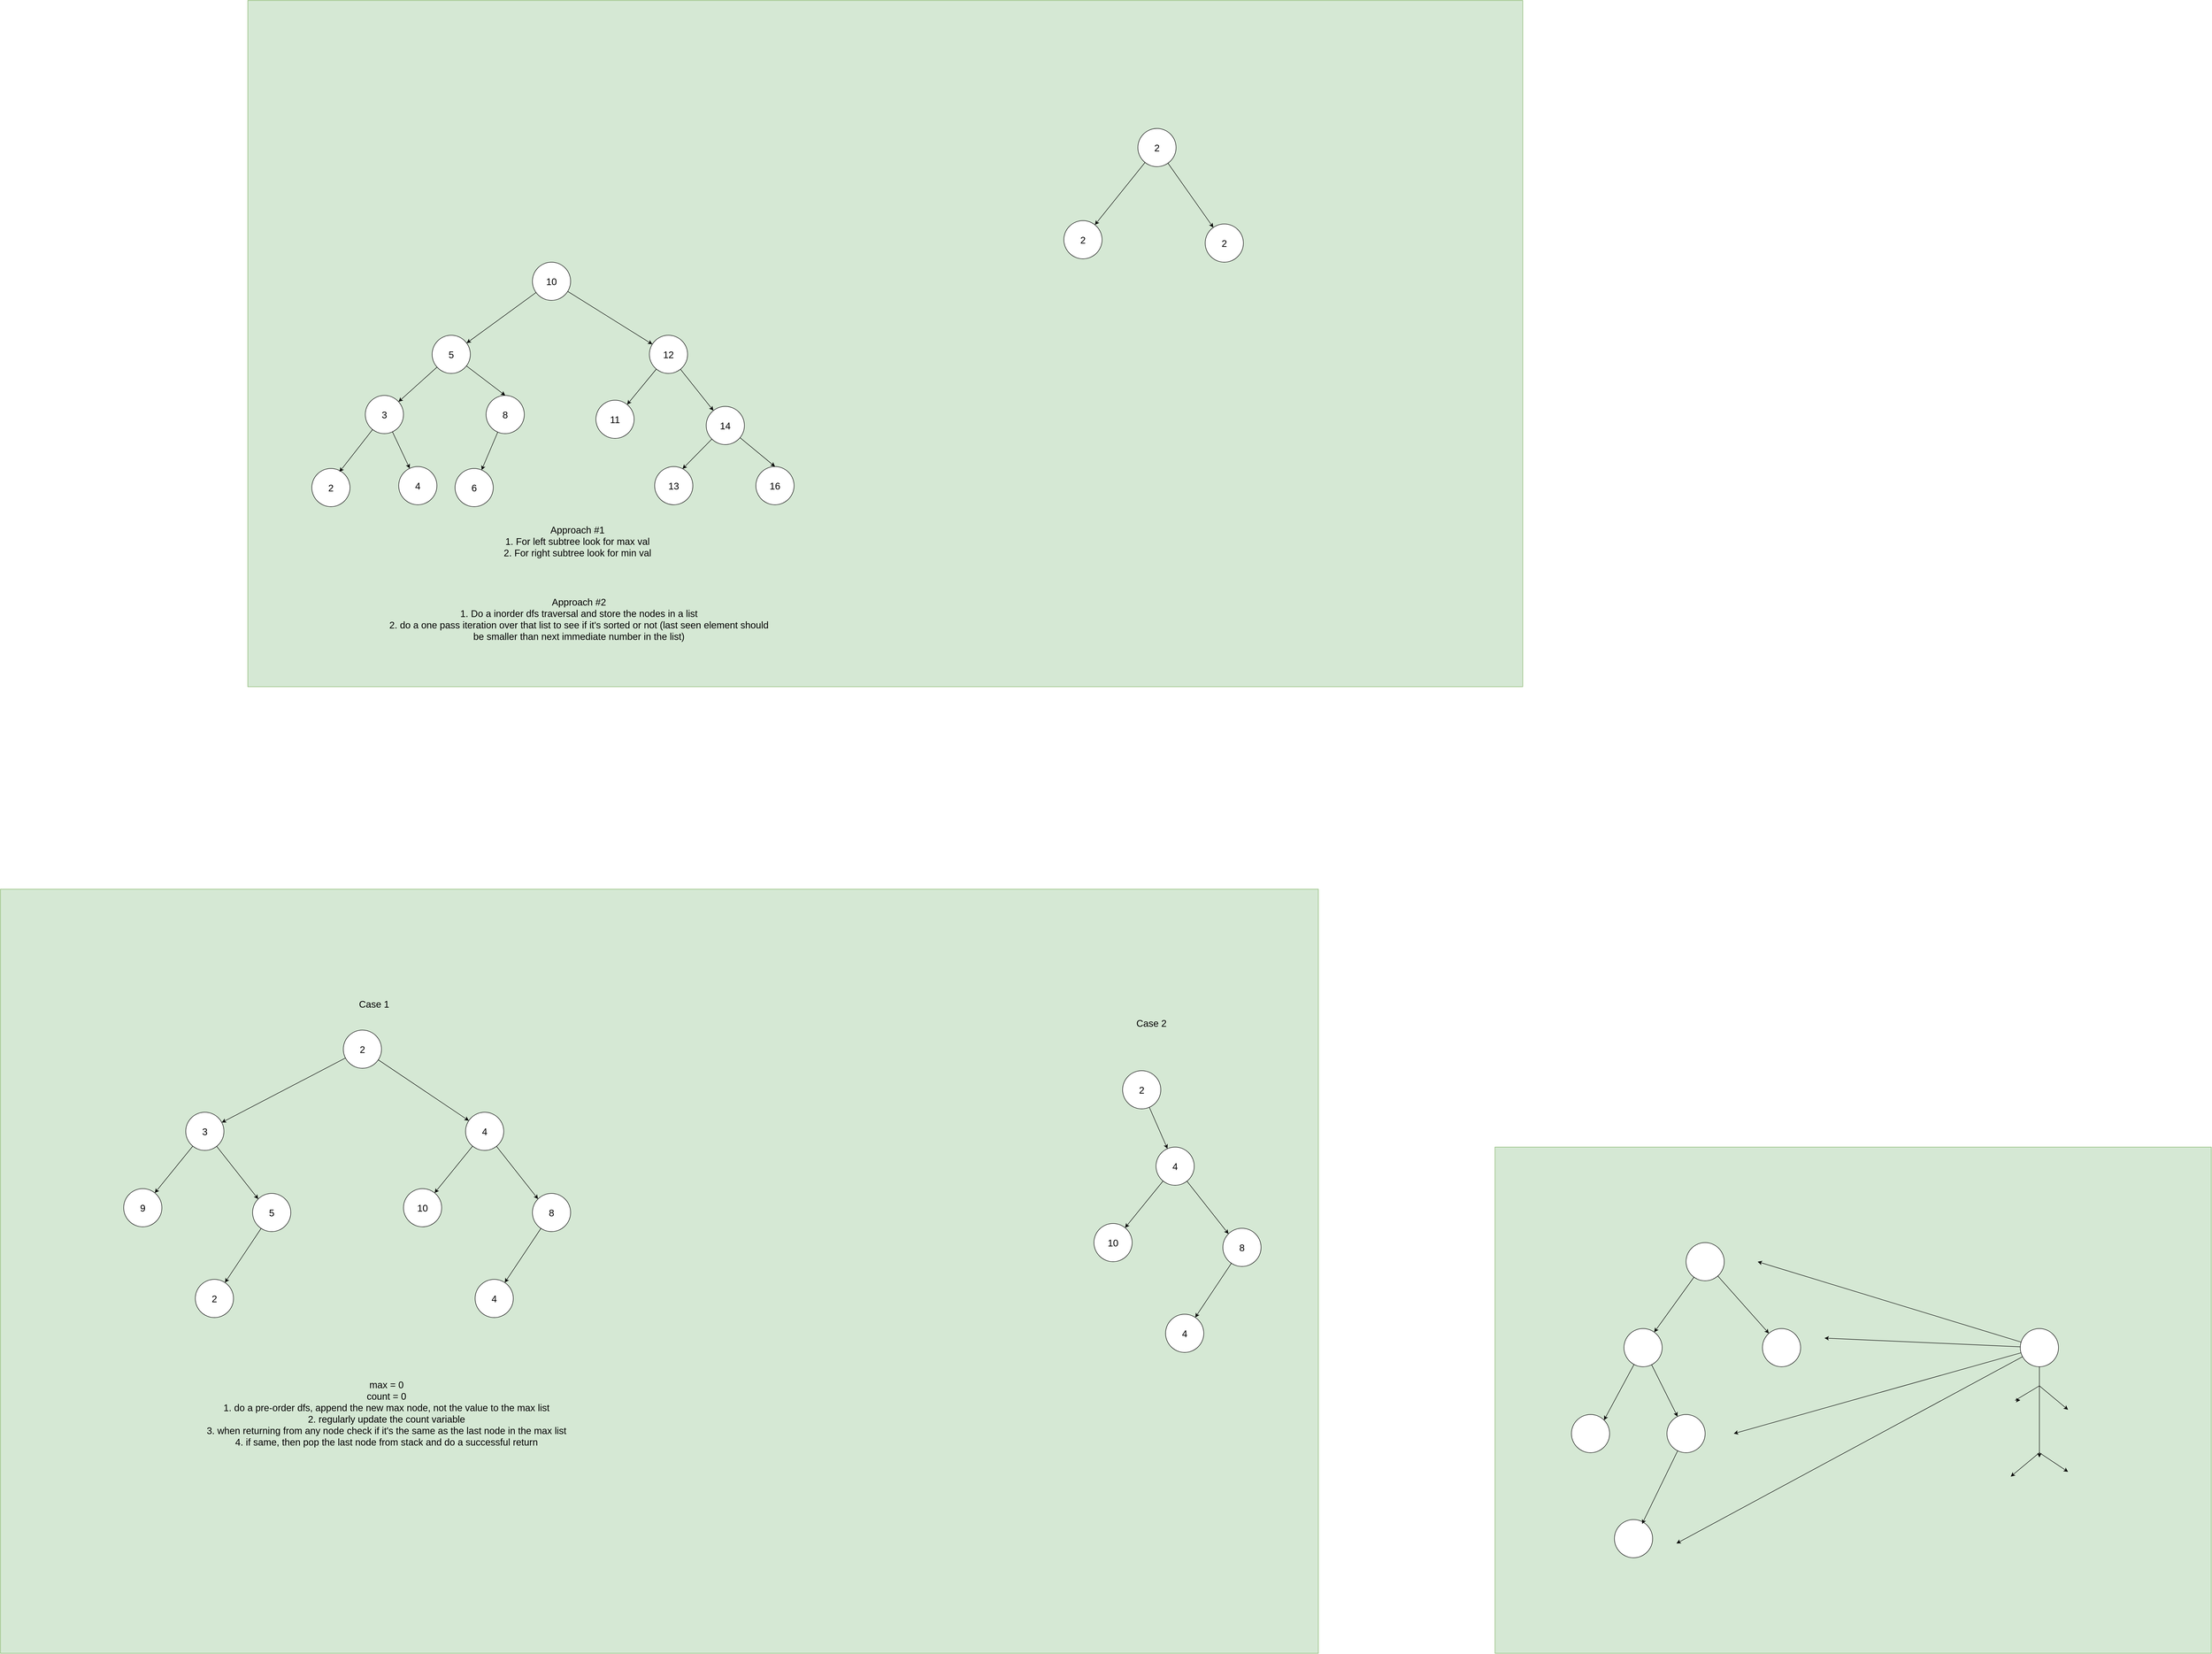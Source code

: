 <mxfile version="28.1.0">
  <diagram name="Page-1" id="-V5eyUZUevWGcDfwCRki">
    <mxGraphModel dx="5026" dy="3566" grid="0" gridSize="10" guides="1" tooltips="1" connect="1" arrows="1" fold="1" page="0" pageScale="1" pageWidth="827" pageHeight="1169" math="0" shadow="0">
      <root>
        <mxCell id="0" />
        <mxCell id="1" parent="0" />
        <mxCell id="ocrkSPp6K2ap7oZUDr7T-26" value="" style="rounded=0;whiteSpace=wrap;html=1;fillColor=#d5e8d4;strokeColor=#82b366;" vertex="1" parent="1">
          <mxGeometry x="-290" y="-90" width="1500" height="1060" as="geometry" />
        </mxCell>
        <mxCell id="ocrkSPp6K2ap7oZUDr7T-8" style="edgeStyle=none;rounded=0;orthogonalLoop=1;jettySize=auto;html=1;" edge="1" parent="1" source="ocrkSPp6K2ap7oZUDr7T-1" target="ocrkSPp6K2ap7oZUDr7T-2">
          <mxGeometry relative="1" as="geometry" />
        </mxCell>
        <mxCell id="ocrkSPp6K2ap7oZUDr7T-9" style="edgeStyle=none;rounded=0;orthogonalLoop=1;jettySize=auto;html=1;" edge="1" parent="1" source="ocrkSPp6K2ap7oZUDr7T-1" target="ocrkSPp6K2ap7oZUDr7T-3">
          <mxGeometry relative="1" as="geometry" />
        </mxCell>
        <mxCell id="ocrkSPp6K2ap7oZUDr7T-1" value="" style="ellipse;whiteSpace=wrap;html=1;aspect=fixed;" vertex="1" parent="1">
          <mxGeometry x="110" y="110" width="80" height="80" as="geometry" />
        </mxCell>
        <mxCell id="ocrkSPp6K2ap7oZUDr7T-10" style="edgeStyle=none;rounded=0;orthogonalLoop=1;jettySize=auto;html=1;entryX=1;entryY=0;entryDx=0;entryDy=0;" edge="1" parent="1" source="ocrkSPp6K2ap7oZUDr7T-2" target="ocrkSPp6K2ap7oZUDr7T-4">
          <mxGeometry relative="1" as="geometry" />
        </mxCell>
        <mxCell id="ocrkSPp6K2ap7oZUDr7T-11" style="edgeStyle=none;rounded=0;orthogonalLoop=1;jettySize=auto;html=1;" edge="1" parent="1" source="ocrkSPp6K2ap7oZUDr7T-2" target="ocrkSPp6K2ap7oZUDr7T-5">
          <mxGeometry relative="1" as="geometry" />
        </mxCell>
        <mxCell id="ocrkSPp6K2ap7oZUDr7T-2" value="" style="ellipse;whiteSpace=wrap;html=1;aspect=fixed;" vertex="1" parent="1">
          <mxGeometry x="-20" y="290" width="80" height="80" as="geometry" />
        </mxCell>
        <mxCell id="ocrkSPp6K2ap7oZUDr7T-3" value="" style="ellipse;whiteSpace=wrap;html=1;aspect=fixed;" vertex="1" parent="1">
          <mxGeometry x="270" y="290" width="80" height="80" as="geometry" />
        </mxCell>
        <mxCell id="ocrkSPp6K2ap7oZUDr7T-4" value="" style="ellipse;whiteSpace=wrap;html=1;aspect=fixed;" vertex="1" parent="1">
          <mxGeometry x="-130" y="470" width="80" height="80" as="geometry" />
        </mxCell>
        <mxCell id="ocrkSPp6K2ap7oZUDr7T-5" value="" style="ellipse;whiteSpace=wrap;html=1;aspect=fixed;" vertex="1" parent="1">
          <mxGeometry x="70" y="470" width="80" height="80" as="geometry" />
        </mxCell>
        <mxCell id="ocrkSPp6K2ap7oZUDr7T-6" value="" style="ellipse;whiteSpace=wrap;html=1;aspect=fixed;" vertex="1" parent="1">
          <mxGeometry x="-40" y="690" width="80" height="80" as="geometry" />
        </mxCell>
        <mxCell id="ocrkSPp6K2ap7oZUDr7T-12" style="edgeStyle=none;rounded=0;orthogonalLoop=1;jettySize=auto;html=1;entryX=0.725;entryY=0.113;entryDx=0;entryDy=0;entryPerimeter=0;" edge="1" parent="1" source="ocrkSPp6K2ap7oZUDr7T-5" target="ocrkSPp6K2ap7oZUDr7T-6">
          <mxGeometry relative="1" as="geometry" />
        </mxCell>
        <mxCell id="ocrkSPp6K2ap7oZUDr7T-14" style="edgeStyle=none;rounded=0;orthogonalLoop=1;jettySize=auto;html=1;" edge="1" parent="1" source="ocrkSPp6K2ap7oZUDr7T-13">
          <mxGeometry relative="1" as="geometry">
            <mxPoint x="850" y="560" as="targetPoint" />
          </mxGeometry>
        </mxCell>
        <mxCell id="ocrkSPp6K2ap7oZUDr7T-21" style="edgeStyle=none;rounded=0;orthogonalLoop=1;jettySize=auto;html=1;" edge="1" parent="1" source="ocrkSPp6K2ap7oZUDr7T-13">
          <mxGeometry relative="1" as="geometry">
            <mxPoint x="400" y="310" as="targetPoint" />
          </mxGeometry>
        </mxCell>
        <mxCell id="ocrkSPp6K2ap7oZUDr7T-22" style="edgeStyle=none;rounded=0;orthogonalLoop=1;jettySize=auto;html=1;" edge="1" parent="1" source="ocrkSPp6K2ap7oZUDr7T-13">
          <mxGeometry relative="1" as="geometry">
            <mxPoint x="210" y="510" as="targetPoint" />
          </mxGeometry>
        </mxCell>
        <mxCell id="ocrkSPp6K2ap7oZUDr7T-23" style="edgeStyle=none;rounded=0;orthogonalLoop=1;jettySize=auto;html=1;" edge="1" parent="1" source="ocrkSPp6K2ap7oZUDr7T-13">
          <mxGeometry relative="1" as="geometry">
            <mxPoint x="90" y="740" as="targetPoint" />
          </mxGeometry>
        </mxCell>
        <mxCell id="ocrkSPp6K2ap7oZUDr7T-24" style="edgeStyle=none;rounded=0;orthogonalLoop=1;jettySize=auto;html=1;" edge="1" parent="1" source="ocrkSPp6K2ap7oZUDr7T-13">
          <mxGeometry relative="1" as="geometry">
            <mxPoint x="260" y="150" as="targetPoint" />
          </mxGeometry>
        </mxCell>
        <mxCell id="ocrkSPp6K2ap7oZUDr7T-13" value="" style="ellipse;whiteSpace=wrap;html=1;aspect=fixed;" vertex="1" parent="1">
          <mxGeometry x="810" y="290" width="80" height="80" as="geometry" />
        </mxCell>
        <mxCell id="ocrkSPp6K2ap7oZUDr7T-15" style="edgeStyle=none;rounded=0;orthogonalLoop=1;jettySize=auto;html=1;" edge="1" parent="1">
          <mxGeometry relative="1" as="geometry">
            <mxPoint x="810" y="440" as="targetPoint" />
            <mxPoint x="850" y="410" as="sourcePoint" />
            <Array as="points">
              <mxPoint x="800" y="440" />
            </Array>
          </mxGeometry>
        </mxCell>
        <mxCell id="ocrkSPp6K2ap7oZUDr7T-17" style="edgeStyle=none;rounded=0;orthogonalLoop=1;jettySize=auto;html=1;" edge="1" parent="1">
          <mxGeometry relative="1" as="geometry">
            <mxPoint x="910" y="460" as="targetPoint" />
            <mxPoint x="850" y="410" as="sourcePoint" />
          </mxGeometry>
        </mxCell>
        <mxCell id="ocrkSPp6K2ap7oZUDr7T-19" style="edgeStyle=none;rounded=0;orthogonalLoop=1;jettySize=auto;html=1;" edge="1" parent="1">
          <mxGeometry relative="1" as="geometry">
            <mxPoint x="790" y="600" as="targetPoint" />
            <mxPoint x="850" y="550" as="sourcePoint" />
          </mxGeometry>
        </mxCell>
        <mxCell id="ocrkSPp6K2ap7oZUDr7T-20" style="edgeStyle=none;rounded=0;orthogonalLoop=1;jettySize=auto;html=1;" edge="1" parent="1">
          <mxGeometry relative="1" as="geometry">
            <mxPoint x="910" y="590" as="targetPoint" />
            <mxPoint x="850" y="550" as="sourcePoint" />
          </mxGeometry>
        </mxCell>
        <mxCell id="ocrkSPp6K2ap7oZUDr7T-27" value="" style="rounded=0;whiteSpace=wrap;html=1;fillColor=#d5e8d4;strokeColor=#82b366;movable=0;resizable=0;rotatable=0;deletable=0;editable=0;locked=1;connectable=0;" vertex="1" parent="1">
          <mxGeometry x="-3420" y="-630" width="2760" height="1600" as="geometry" />
        </mxCell>
        <mxCell id="ocrkSPp6K2ap7oZUDr7T-40" value="" style="group" vertex="1" connectable="0" parent="1">
          <mxGeometry x="-1130" y="-250" width="350" height="590" as="geometry" />
        </mxCell>
        <mxCell id="ocrkSPp6K2ap7oZUDr7T-33" style="edgeStyle=none;rounded=0;orthogonalLoop=1;jettySize=auto;html=1;" edge="1" parent="ocrkSPp6K2ap7oZUDr7T-40" source="ocrkSPp6K2ap7oZUDr7T-28" target="ocrkSPp6K2ap7oZUDr7T-29">
          <mxGeometry relative="1" as="geometry" />
        </mxCell>
        <mxCell id="ocrkSPp6K2ap7oZUDr7T-28" value="&lt;font style=&quot;font-size: 20px;&quot;&gt;2&lt;/font&gt;" style="ellipse;whiteSpace=wrap;html=1;aspect=fixed;" vertex="1" parent="ocrkSPp6K2ap7oZUDr7T-40">
          <mxGeometry x="60" width="80" height="80" as="geometry" />
        </mxCell>
        <mxCell id="ocrkSPp6K2ap7oZUDr7T-35" style="edgeStyle=none;rounded=0;orthogonalLoop=1;jettySize=auto;html=1;" edge="1" parent="ocrkSPp6K2ap7oZUDr7T-40" source="ocrkSPp6K2ap7oZUDr7T-29" target="ocrkSPp6K2ap7oZUDr7T-30">
          <mxGeometry relative="1" as="geometry" />
        </mxCell>
        <mxCell id="ocrkSPp6K2ap7oZUDr7T-36" style="edgeStyle=none;rounded=0;orthogonalLoop=1;jettySize=auto;html=1;entryX=0;entryY=0;entryDx=0;entryDy=0;" edge="1" parent="ocrkSPp6K2ap7oZUDr7T-40" source="ocrkSPp6K2ap7oZUDr7T-29" target="ocrkSPp6K2ap7oZUDr7T-31">
          <mxGeometry relative="1" as="geometry" />
        </mxCell>
        <mxCell id="ocrkSPp6K2ap7oZUDr7T-29" value="4" style="ellipse;whiteSpace=wrap;html=1;aspect=fixed;fontSize=20;" vertex="1" parent="ocrkSPp6K2ap7oZUDr7T-40">
          <mxGeometry x="130" y="160" width="80" height="80" as="geometry" />
        </mxCell>
        <mxCell id="ocrkSPp6K2ap7oZUDr7T-30" value="10" style="ellipse;whiteSpace=wrap;html=1;aspect=fixed;fontSize=20;" vertex="1" parent="ocrkSPp6K2ap7oZUDr7T-40">
          <mxGeometry y="320" width="80" height="80" as="geometry" />
        </mxCell>
        <mxCell id="ocrkSPp6K2ap7oZUDr7T-34" style="edgeStyle=none;rounded=0;orthogonalLoop=1;jettySize=auto;html=1;" edge="1" parent="ocrkSPp6K2ap7oZUDr7T-40" source="ocrkSPp6K2ap7oZUDr7T-31" target="ocrkSPp6K2ap7oZUDr7T-32">
          <mxGeometry relative="1" as="geometry" />
        </mxCell>
        <mxCell id="ocrkSPp6K2ap7oZUDr7T-31" value="8" style="ellipse;whiteSpace=wrap;html=1;aspect=fixed;fontSize=20;" vertex="1" parent="ocrkSPp6K2ap7oZUDr7T-40">
          <mxGeometry x="270" y="330" width="80" height="80" as="geometry" />
        </mxCell>
        <mxCell id="ocrkSPp6K2ap7oZUDr7T-32" value="4" style="ellipse;whiteSpace=wrap;html=1;aspect=fixed;fontSize=20;" vertex="1" parent="ocrkSPp6K2ap7oZUDr7T-40">
          <mxGeometry x="150" y="510" width="80" height="80" as="geometry" />
        </mxCell>
        <mxCell id="ocrkSPp6K2ap7oZUDr7T-42" style="edgeStyle=none;rounded=0;orthogonalLoop=1;jettySize=auto;html=1;" edge="1" parent="1" source="ocrkSPp6K2ap7oZUDr7T-43" target="ocrkSPp6K2ap7oZUDr7T-46">
          <mxGeometry relative="1" as="geometry" />
        </mxCell>
        <mxCell id="ocrkSPp6K2ap7oZUDr7T-60" style="edgeStyle=none;rounded=0;orthogonalLoop=1;jettySize=auto;html=1;fontFamily=Helvetica;fontSize=12;fontColor=default;" edge="1" parent="1" source="ocrkSPp6K2ap7oZUDr7T-43" target="ocrkSPp6K2ap7oZUDr7T-55">
          <mxGeometry relative="1" as="geometry" />
        </mxCell>
        <mxCell id="ocrkSPp6K2ap7oZUDr7T-43" value="&lt;font style=&quot;font-size: 20px;&quot;&gt;2&lt;/font&gt;" style="ellipse;whiteSpace=wrap;html=1;aspect=fixed;" vertex="1" parent="1">
          <mxGeometry x="-2702" y="-335" width="80" height="80" as="geometry" />
        </mxCell>
        <mxCell id="ocrkSPp6K2ap7oZUDr7T-51" value="" style="group" vertex="1" connectable="0" parent="1">
          <mxGeometry x="-2576" y="-163" width="350" height="430" as="geometry" />
        </mxCell>
        <mxCell id="ocrkSPp6K2ap7oZUDr7T-44" style="edgeStyle=none;rounded=0;orthogonalLoop=1;jettySize=auto;html=1;" edge="1" parent="ocrkSPp6K2ap7oZUDr7T-51" source="ocrkSPp6K2ap7oZUDr7T-46" target="ocrkSPp6K2ap7oZUDr7T-47">
          <mxGeometry relative="1" as="geometry" />
        </mxCell>
        <mxCell id="ocrkSPp6K2ap7oZUDr7T-45" style="edgeStyle=none;rounded=0;orthogonalLoop=1;jettySize=auto;html=1;entryX=0;entryY=0;entryDx=0;entryDy=0;" edge="1" parent="ocrkSPp6K2ap7oZUDr7T-51" source="ocrkSPp6K2ap7oZUDr7T-46" target="ocrkSPp6K2ap7oZUDr7T-49">
          <mxGeometry relative="1" as="geometry" />
        </mxCell>
        <mxCell id="ocrkSPp6K2ap7oZUDr7T-46" value="4" style="ellipse;whiteSpace=wrap;html=1;aspect=fixed;fontSize=20;" vertex="1" parent="ocrkSPp6K2ap7oZUDr7T-51">
          <mxGeometry x="130" width="80" height="80" as="geometry" />
        </mxCell>
        <mxCell id="ocrkSPp6K2ap7oZUDr7T-47" value="10" style="ellipse;whiteSpace=wrap;html=1;aspect=fixed;fontSize=20;" vertex="1" parent="ocrkSPp6K2ap7oZUDr7T-51">
          <mxGeometry y="160" width="80" height="80" as="geometry" />
        </mxCell>
        <mxCell id="ocrkSPp6K2ap7oZUDr7T-48" style="edgeStyle=none;rounded=0;orthogonalLoop=1;jettySize=auto;html=1;" edge="1" parent="ocrkSPp6K2ap7oZUDr7T-51" source="ocrkSPp6K2ap7oZUDr7T-49" target="ocrkSPp6K2ap7oZUDr7T-50">
          <mxGeometry relative="1" as="geometry" />
        </mxCell>
        <mxCell id="ocrkSPp6K2ap7oZUDr7T-49" value="8" style="ellipse;whiteSpace=wrap;html=1;aspect=fixed;fontSize=20;" vertex="1" parent="ocrkSPp6K2ap7oZUDr7T-51">
          <mxGeometry x="270" y="170" width="80" height="80" as="geometry" />
        </mxCell>
        <mxCell id="ocrkSPp6K2ap7oZUDr7T-50" value="4" style="ellipse;whiteSpace=wrap;html=1;aspect=fixed;fontSize=20;" vertex="1" parent="ocrkSPp6K2ap7oZUDr7T-51">
          <mxGeometry x="150" y="350" width="80" height="80" as="geometry" />
        </mxCell>
        <mxCell id="ocrkSPp6K2ap7oZUDr7T-53" style="edgeStyle=none;rounded=0;orthogonalLoop=1;jettySize=auto;html=1;" edge="1" parent="1" source="ocrkSPp6K2ap7oZUDr7T-55" target="ocrkSPp6K2ap7oZUDr7T-56">
          <mxGeometry relative="1" as="geometry" />
        </mxCell>
        <mxCell id="ocrkSPp6K2ap7oZUDr7T-54" style="edgeStyle=none;rounded=0;orthogonalLoop=1;jettySize=auto;html=1;entryX=0;entryY=0;entryDx=0;entryDy=0;" edge="1" parent="1" source="ocrkSPp6K2ap7oZUDr7T-55" target="ocrkSPp6K2ap7oZUDr7T-58">
          <mxGeometry relative="1" as="geometry" />
        </mxCell>
        <mxCell id="ocrkSPp6K2ap7oZUDr7T-55" value="3" style="ellipse;whiteSpace=wrap;html=1;aspect=fixed;fontSize=20;container=0;" vertex="1" parent="1">
          <mxGeometry x="-3032" y="-163" width="80" height="80" as="geometry" />
        </mxCell>
        <mxCell id="ocrkSPp6K2ap7oZUDr7T-56" value="9" style="ellipse;whiteSpace=wrap;html=1;aspect=fixed;fontSize=20;container=0;" vertex="1" parent="1">
          <mxGeometry x="-3162" y="-3" width="80" height="80" as="geometry" />
        </mxCell>
        <mxCell id="ocrkSPp6K2ap7oZUDr7T-57" style="edgeStyle=none;rounded=0;orthogonalLoop=1;jettySize=auto;html=1;" edge="1" parent="1" source="ocrkSPp6K2ap7oZUDr7T-58" target="ocrkSPp6K2ap7oZUDr7T-59">
          <mxGeometry relative="1" as="geometry" />
        </mxCell>
        <mxCell id="ocrkSPp6K2ap7oZUDr7T-58" value="5" style="ellipse;whiteSpace=wrap;html=1;aspect=fixed;fontSize=20;container=0;" vertex="1" parent="1">
          <mxGeometry x="-2892" y="7" width="80" height="80" as="geometry" />
        </mxCell>
        <mxCell id="ocrkSPp6K2ap7oZUDr7T-59" value="2" style="ellipse;whiteSpace=wrap;html=1;aspect=fixed;fontSize=20;container=0;" vertex="1" parent="1">
          <mxGeometry x="-3012" y="187" width="80" height="80" as="geometry" />
        </mxCell>
        <mxCell id="ocrkSPp6K2ap7oZUDr7T-61" value="Case 1" style="text;html=1;align=center;verticalAlign=middle;whiteSpace=wrap;rounded=0;fontFamily=Helvetica;fontSize=20;fontColor=default;" vertex="1" parent="1">
          <mxGeometry x="-2682" y="-405" width="89" height="30" as="geometry" />
        </mxCell>
        <mxCell id="ocrkSPp6K2ap7oZUDr7T-62" value="Case 2" style="text;html=1;align=center;verticalAlign=middle;whiteSpace=wrap;rounded=0;fontFamily=Helvetica;fontSize=20;fontColor=default;" vertex="1" parent="1">
          <mxGeometry x="-1053" y="-365" width="87" height="30" as="geometry" />
        </mxCell>
        <mxCell id="ocrkSPp6K2ap7oZUDr7T-63" value="max = 0&lt;div&gt;count = 0&lt;/div&gt;&lt;div&gt;1. do a pre-order dfs, append the new max node, not the value to the max list&lt;/div&gt;&lt;div&gt;2. regularly update the count variable&lt;/div&gt;&lt;div&gt;3. when returning from any node check if it&#39;s the same as the last node in the max list&lt;br&gt;4. if same, then pop the last node from stack and do a successful return&lt;/div&gt;" style="text;html=1;align=center;verticalAlign=middle;whiteSpace=wrap;rounded=0;fontFamily=Helvetica;fontSize=20;fontColor=default;" vertex="1" parent="1">
          <mxGeometry x="-3038" y="310" width="853" height="313" as="geometry" />
        </mxCell>
        <mxCell id="ocrkSPp6K2ap7oZUDr7T-64" value="" style="rounded=0;whiteSpace=wrap;html=1;fillColor=#d5e8d4;strokeColor=#82b366;movable=0;resizable=0;rotatable=0;deletable=0;editable=0;locked=1;connectable=0;" vertex="1" parent="1">
          <mxGeometry x="-2902" y="-2491" width="2670" height="1437" as="geometry" />
        </mxCell>
        <mxCell id="ocrkSPp6K2ap7oZUDr7T-67" value="" style="edgeStyle=none;rounded=0;orthogonalLoop=1;jettySize=auto;html=1;fontFamily=Helvetica;fontSize=20;fontColor=default;" edge="1" parent="1" source="ocrkSPp6K2ap7oZUDr7T-65" target="ocrkSPp6K2ap7oZUDr7T-66">
          <mxGeometry relative="1" as="geometry" />
        </mxCell>
        <mxCell id="ocrkSPp6K2ap7oZUDr7T-71" value="" style="edgeStyle=none;rounded=0;orthogonalLoop=1;jettySize=auto;html=1;fontFamily=Helvetica;fontSize=12;fontColor=default;" edge="1" parent="1" source="ocrkSPp6K2ap7oZUDr7T-65" target="ocrkSPp6K2ap7oZUDr7T-70">
          <mxGeometry relative="1" as="geometry" />
        </mxCell>
        <mxCell id="ocrkSPp6K2ap7oZUDr7T-65" value="10" style="ellipse;whiteSpace=wrap;html=1;aspect=fixed;fontSize=20;" vertex="1" parent="1">
          <mxGeometry x="-2306" y="-1943" width="80" height="80" as="geometry" />
        </mxCell>
        <mxCell id="ocrkSPp6K2ap7oZUDr7T-73" value="" style="edgeStyle=none;rounded=0;orthogonalLoop=1;jettySize=auto;html=1;fontFamily=Helvetica;fontSize=20;fontColor=default;" edge="1" parent="1" source="ocrkSPp6K2ap7oZUDr7T-66" target="ocrkSPp6K2ap7oZUDr7T-72">
          <mxGeometry relative="1" as="geometry" />
        </mxCell>
        <mxCell id="ocrkSPp6K2ap7oZUDr7T-75" value="" style="edgeStyle=none;rounded=0;orthogonalLoop=1;jettySize=auto;html=1;fontFamily=Helvetica;fontSize=20;fontColor=default;entryX=0.5;entryY=0;entryDx=0;entryDy=0;" edge="1" parent="1" source="ocrkSPp6K2ap7oZUDr7T-66" target="ocrkSPp6K2ap7oZUDr7T-79">
          <mxGeometry relative="1" as="geometry">
            <mxPoint x="-2347" y="-1653" as="targetPoint" />
          </mxGeometry>
        </mxCell>
        <mxCell id="ocrkSPp6K2ap7oZUDr7T-66" value="&lt;font style=&quot;font-size: 20px;&quot;&gt;5&lt;/font&gt;" style="ellipse;whiteSpace=wrap;html=1;aspect=fixed;" vertex="1" parent="1">
          <mxGeometry x="-2516" y="-1790" width="80" height="80" as="geometry" />
        </mxCell>
        <mxCell id="ocrkSPp6K2ap7oZUDr7T-88" style="edgeStyle=none;shape=connector;rounded=0;orthogonalLoop=1;jettySize=auto;html=1;strokeColor=default;align=center;verticalAlign=middle;fontFamily=Helvetica;fontSize=20;fontColor=default;labelBackgroundColor=default;endArrow=classic;" edge="1" parent="1" source="ocrkSPp6K2ap7oZUDr7T-70" target="ocrkSPp6K2ap7oZUDr7T-86">
          <mxGeometry relative="1" as="geometry" />
        </mxCell>
        <mxCell id="ocrkSPp6K2ap7oZUDr7T-89" style="edgeStyle=none;shape=connector;rounded=0;orthogonalLoop=1;jettySize=auto;html=1;strokeColor=default;align=center;verticalAlign=middle;fontFamily=Helvetica;fontSize=20;fontColor=default;labelBackgroundColor=default;endArrow=classic;" edge="1" parent="1" source="ocrkSPp6K2ap7oZUDr7T-70" target="ocrkSPp6K2ap7oZUDr7T-87">
          <mxGeometry relative="1" as="geometry" />
        </mxCell>
        <mxCell id="ocrkSPp6K2ap7oZUDr7T-70" value="12" style="ellipse;whiteSpace=wrap;html=1;aspect=fixed;fontSize=20;" vertex="1" parent="1">
          <mxGeometry x="-2061" y="-1790" width="80" height="80" as="geometry" />
        </mxCell>
        <mxCell id="ocrkSPp6K2ap7oZUDr7T-85" value="" style="rounded=0;orthogonalLoop=1;jettySize=auto;html=1;fontFamily=Helvetica;fontSize=20;fontColor=default;" edge="1" parent="1" source="ocrkSPp6K2ap7oZUDr7T-72" target="ocrkSPp6K2ap7oZUDr7T-84">
          <mxGeometry relative="1" as="geometry" />
        </mxCell>
        <mxCell id="ocrkSPp6K2ap7oZUDr7T-72" value="3" style="ellipse;whiteSpace=wrap;html=1;aspect=fixed;fontSize=20;" vertex="1" parent="1">
          <mxGeometry x="-2656" y="-1664" width="80" height="80" as="geometry" />
        </mxCell>
        <mxCell id="ocrkSPp6K2ap7oZUDr7T-83" style="rounded=0;orthogonalLoop=1;jettySize=auto;html=1;fontFamily=Helvetica;fontSize=20;fontColor=default;" edge="1" parent="1" source="ocrkSPp6K2ap7oZUDr7T-79" target="ocrkSPp6K2ap7oZUDr7T-82">
          <mxGeometry relative="1" as="geometry" />
        </mxCell>
        <mxCell id="ocrkSPp6K2ap7oZUDr7T-79" value="8" style="ellipse;whiteSpace=wrap;html=1;aspect=fixed;strokeColor=default;align=center;verticalAlign=middle;fontFamily=Helvetica;fontSize=20;fontColor=default;fillColor=default;" vertex="1" parent="1">
          <mxGeometry x="-2403" y="-1664" width="80" height="80" as="geometry" />
        </mxCell>
        <mxCell id="ocrkSPp6K2ap7oZUDr7T-82" value="6" style="ellipse;whiteSpace=wrap;html=1;aspect=fixed;strokeColor=default;align=center;verticalAlign=middle;fontFamily=Helvetica;fontSize=20;fontColor=default;fillColor=default;" vertex="1" parent="1">
          <mxGeometry x="-2468" y="-1511" width="80" height="80" as="geometry" />
        </mxCell>
        <mxCell id="ocrkSPp6K2ap7oZUDr7T-84" value="4" style="ellipse;whiteSpace=wrap;html=1;aspect=fixed;fontSize=20;" vertex="1" parent="1">
          <mxGeometry x="-2586" y="-1515" width="80" height="80" as="geometry" />
        </mxCell>
        <mxCell id="ocrkSPp6K2ap7oZUDr7T-86" value="11" style="ellipse;whiteSpace=wrap;html=1;aspect=fixed;strokeColor=default;align=center;verticalAlign=middle;fontFamily=Helvetica;fontSize=20;fontColor=default;fillColor=default;" vertex="1" parent="1">
          <mxGeometry x="-2173" y="-1654" width="80" height="80" as="geometry" />
        </mxCell>
        <mxCell id="ocrkSPp6K2ap7oZUDr7T-93" style="edgeStyle=none;shape=connector;rounded=0;orthogonalLoop=1;jettySize=auto;html=1;strokeColor=default;align=center;verticalAlign=middle;fontFamily=Helvetica;fontSize=20;fontColor=default;labelBackgroundColor=default;endArrow=classic;entryX=0.5;entryY=0;entryDx=0;entryDy=0;" edge="1" parent="1" source="ocrkSPp6K2ap7oZUDr7T-87" target="ocrkSPp6K2ap7oZUDr7T-92">
          <mxGeometry relative="1" as="geometry">
            <mxPoint x="-1851.526" y="-1513.368" as="targetPoint" />
          </mxGeometry>
        </mxCell>
        <mxCell id="ocrkSPp6K2ap7oZUDr7T-87" value="14" style="ellipse;whiteSpace=wrap;html=1;aspect=fixed;strokeColor=default;align=center;verticalAlign=middle;fontFamily=Helvetica;fontSize=20;fontColor=default;fillColor=default;" vertex="1" parent="1">
          <mxGeometry x="-1942" y="-1641" width="80" height="80" as="geometry" />
        </mxCell>
        <mxCell id="ocrkSPp6K2ap7oZUDr7T-91" value="13" style="ellipse;whiteSpace=wrap;html=1;aspect=fixed;strokeColor=default;align=center;verticalAlign=middle;fontFamily=Helvetica;fontSize=20;fontColor=default;fillColor=default;" vertex="1" parent="1">
          <mxGeometry x="-2050" y="-1515" width="80" height="80" as="geometry" />
        </mxCell>
        <mxCell id="ocrkSPp6K2ap7oZUDr7T-92" value="16" style="ellipse;whiteSpace=wrap;html=1;aspect=fixed;strokeColor=default;align=center;verticalAlign=middle;fontFamily=Helvetica;fontSize=20;fontColor=default;fillColor=default;" vertex="1" parent="1">
          <mxGeometry x="-1838" y="-1515" width="80" height="80" as="geometry" />
        </mxCell>
        <mxCell id="ocrkSPp6K2ap7oZUDr7T-94" style="edgeStyle=none;shape=connector;rounded=0;orthogonalLoop=1;jettySize=auto;html=1;entryX=0.731;entryY=0.06;entryDx=0;entryDy=0;entryPerimeter=0;strokeColor=default;align=center;verticalAlign=middle;fontFamily=Helvetica;fontSize=20;fontColor=default;labelBackgroundColor=default;endArrow=classic;" edge="1" parent="1" source="ocrkSPp6K2ap7oZUDr7T-87" target="ocrkSPp6K2ap7oZUDr7T-91">
          <mxGeometry relative="1" as="geometry" />
        </mxCell>
        <mxCell id="ocrkSPp6K2ap7oZUDr7T-95" value="&lt;div&gt;Approach #1&lt;/div&gt;1. For left subtree look for max val&lt;div&gt;2. For right subtree look for min val&lt;/div&gt;" style="text;html=1;align=center;verticalAlign=middle;whiteSpace=wrap;rounded=0;fontFamily=Helvetica;fontSize=20;labelBackgroundColor=none;fillColor=none;opacity=0;" vertex="1" parent="1">
          <mxGeometry x="-2571" y="-1374" width="719" height="30" as="geometry" />
        </mxCell>
        <mxCell id="ocrkSPp6K2ap7oZUDr7T-96" value="&lt;div&gt;Approach #2&lt;/div&gt;1. Do a inorder dfs traversal and store the nodes in a list&lt;div&gt;2. do a one pass iteration over that list to see if it&#39;s sorted or not (last seen element should be smaller than next immediate number in the list)&lt;/div&gt;" style="text;html=1;align=center;verticalAlign=middle;whiteSpace=wrap;rounded=0;fontFamily=Helvetica;fontSize=20;labelBackgroundColor=none;fillColor=none;opacity=0;" vertex="1" parent="1">
          <mxGeometry x="-2608" y="-1259" width="799" height="125" as="geometry" />
        </mxCell>
        <mxCell id="ocrkSPp6K2ap7oZUDr7T-97" value="2" style="ellipse;whiteSpace=wrap;html=1;aspect=fixed;fontSize=20;" vertex="1" parent="1">
          <mxGeometry x="-2768" y="-1511" width="80" height="80" as="geometry" />
        </mxCell>
        <mxCell id="ocrkSPp6K2ap7oZUDr7T-98" style="edgeStyle=none;shape=connector;rounded=0;orthogonalLoop=1;jettySize=auto;html=1;entryX=0.725;entryY=0.088;entryDx=0;entryDy=0;entryPerimeter=0;strokeColor=default;align=center;verticalAlign=middle;fontFamily=Helvetica;fontSize=20;fontColor=default;labelBackgroundColor=default;endArrow=classic;" edge="1" parent="1" source="ocrkSPp6K2ap7oZUDr7T-72" target="ocrkSPp6K2ap7oZUDr7T-97">
          <mxGeometry relative="1" as="geometry" />
        </mxCell>
        <mxCell id="ocrkSPp6K2ap7oZUDr7T-102" style="edgeStyle=none;shape=connector;rounded=0;orthogonalLoop=1;jettySize=auto;html=1;strokeColor=default;align=center;verticalAlign=middle;fontFamily=Helvetica;fontSize=20;fontColor=default;labelBackgroundColor=default;endArrow=classic;" edge="1" parent="1" source="ocrkSPp6K2ap7oZUDr7T-99" target="ocrkSPp6K2ap7oZUDr7T-100">
          <mxGeometry relative="1" as="geometry" />
        </mxCell>
        <mxCell id="ocrkSPp6K2ap7oZUDr7T-103" style="edgeStyle=none;shape=connector;rounded=0;orthogonalLoop=1;jettySize=auto;html=1;strokeColor=default;align=center;verticalAlign=middle;fontFamily=Helvetica;fontSize=20;fontColor=default;labelBackgroundColor=default;endArrow=classic;" edge="1" parent="1" source="ocrkSPp6K2ap7oZUDr7T-99" target="ocrkSPp6K2ap7oZUDr7T-101">
          <mxGeometry relative="1" as="geometry" />
        </mxCell>
        <mxCell id="ocrkSPp6K2ap7oZUDr7T-99" value="2" style="ellipse;whiteSpace=wrap;html=1;aspect=fixed;fontSize=20;" vertex="1" parent="1">
          <mxGeometry x="-1038" y="-2223" width="80" height="80" as="geometry" />
        </mxCell>
        <mxCell id="ocrkSPp6K2ap7oZUDr7T-100" value="2" style="ellipse;whiteSpace=wrap;html=1;aspect=fixed;fontSize=20;" vertex="1" parent="1">
          <mxGeometry x="-1193" y="-2030" width="80" height="80" as="geometry" />
        </mxCell>
        <mxCell id="ocrkSPp6K2ap7oZUDr7T-101" value="2" style="ellipse;whiteSpace=wrap;html=1;aspect=fixed;fontSize=20;" vertex="1" parent="1">
          <mxGeometry x="-897" y="-2023" width="80" height="80" as="geometry" />
        </mxCell>
      </root>
    </mxGraphModel>
  </diagram>
</mxfile>
